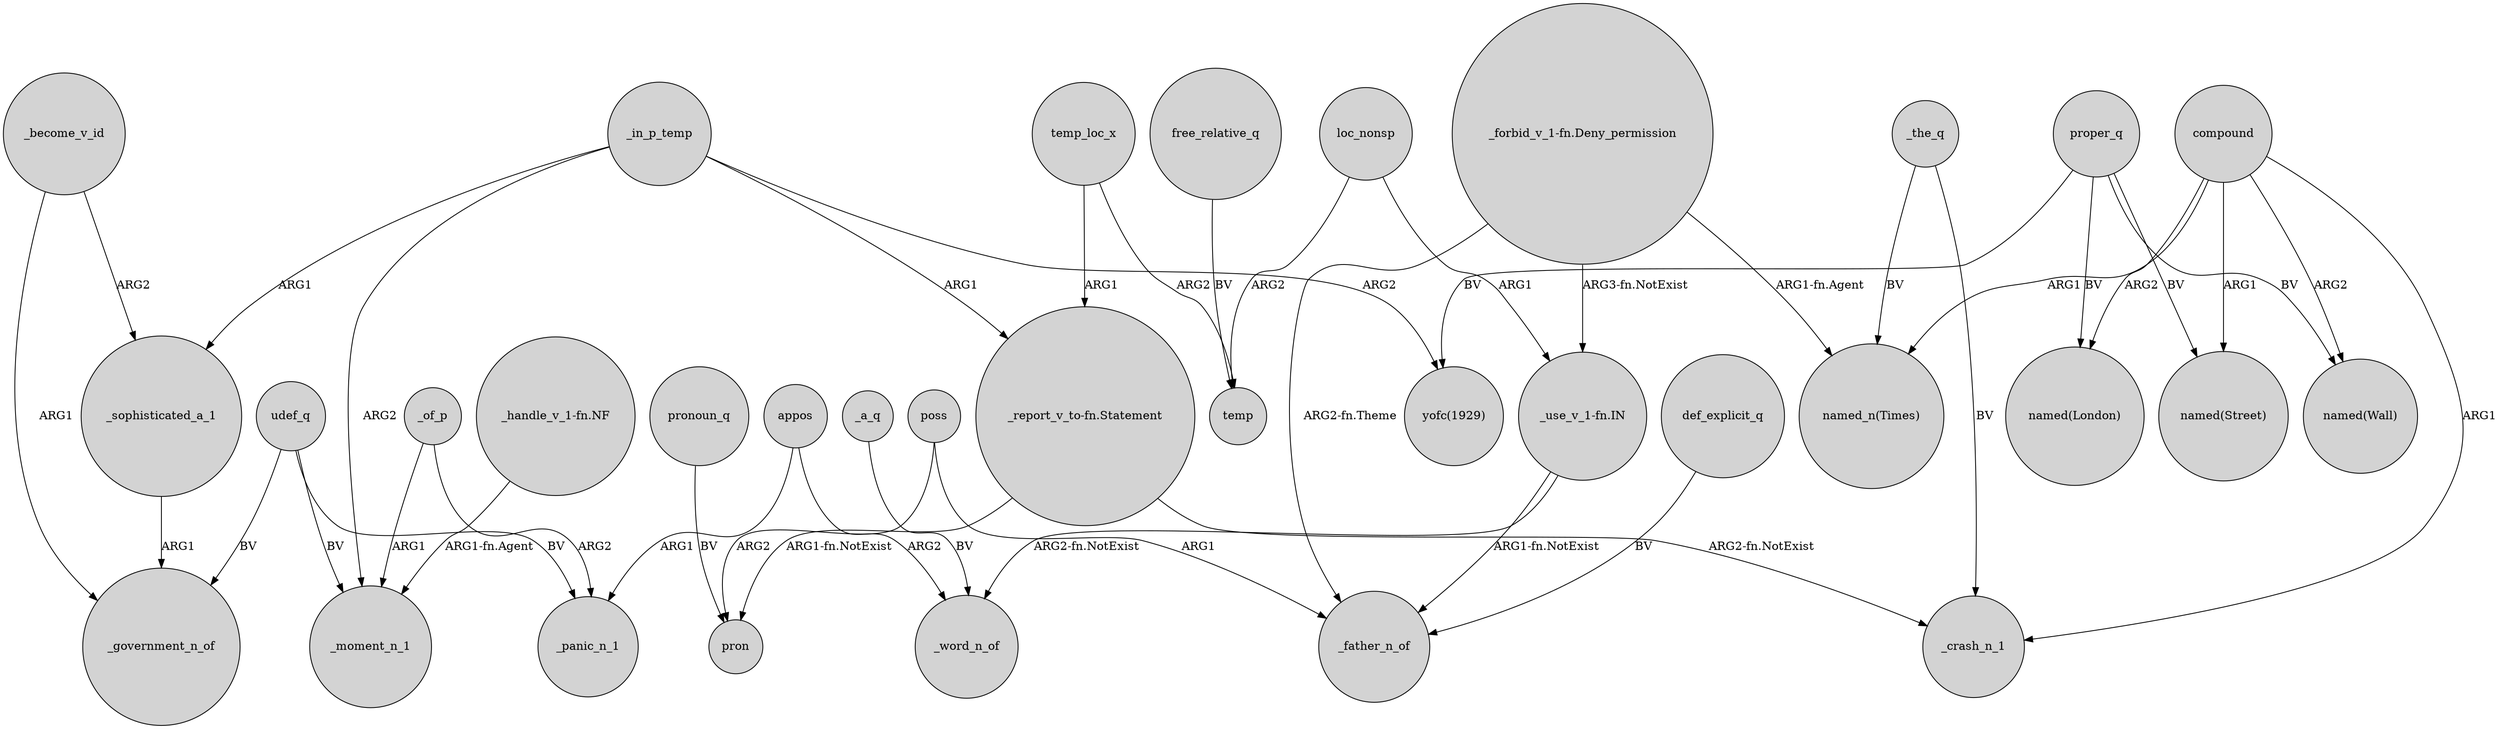 digraph {
	node [shape=circle style=filled]
	_become_v_id -> _sophisticated_a_1 [label=ARG2]
	_a_q -> _word_n_of [label=BV]
	"_forbid_v_1-fn.Deny_permission" -> "_use_v_1-fn.IN" [label="ARG3-fn.NotExist"]
	poss -> pron [label=ARG2]
	udef_q -> _government_n_of [label=BV]
	_in_p_temp -> "_report_v_to-fn.Statement" [label=ARG1]
	compound -> "named(Street)" [label=ARG1]
	proper_q -> "named(Wall)" [label=BV]
	compound -> _crash_n_1 [label=ARG1]
	_of_p -> _moment_n_1 [label=ARG1]
	_in_p_temp -> _moment_n_1 [label=ARG2]
	def_explicit_q -> _father_n_of [label=BV]
	"_forbid_v_1-fn.Deny_permission" -> _father_n_of [label="ARG2-fn.Theme"]
	appos -> _panic_n_1 [label=ARG1]
	proper_q -> "yofc(1929)" [label=BV]
	"_report_v_to-fn.Statement" -> pron [label="ARG1-fn.NotExist"]
	proper_q -> "named(Street)" [label=BV]
	_in_p_temp -> _sophisticated_a_1 [label=ARG1]
	_in_p_temp -> "yofc(1929)" [label=ARG2]
	pronoun_q -> pron [label=BV]
	temp_loc_x -> temp [label=ARG2]
	_sophisticated_a_1 -> _government_n_of [label=ARG1]
	"_forbid_v_1-fn.Deny_permission" -> "named_n(Times)" [label="ARG1-fn.Agent"]
	poss -> _father_n_of [label=ARG1]
	loc_nonsp -> temp [label=ARG2]
	compound -> "named(Wall)" [label=ARG2]
	"_report_v_to-fn.Statement" -> _crash_n_1 [label="ARG2-fn.NotExist"]
	_become_v_id -> _government_n_of [label=ARG1]
	compound -> "named_n(Times)" [label=ARG1]
	compound -> "named(London)" [label=ARG2]
	proper_q -> "named(London)" [label=BV]
	appos -> _word_n_of [label=ARG2]
	udef_q -> _panic_n_1 [label=BV]
	_the_q -> "named_n(Times)" [label=BV]
	"_use_v_1-fn.IN" -> _father_n_of [label="ARG1-fn.NotExist"]
	udef_q -> _moment_n_1 [label=BV]
	"_use_v_1-fn.IN" -> _word_n_of [label="ARG2-fn.NotExist"]
	"_handle_v_1-fn.NF" -> _moment_n_1 [label="ARG1-fn.Agent"]
	loc_nonsp -> "_use_v_1-fn.IN" [label=ARG1]
	_the_q -> _crash_n_1 [label=BV]
	_of_p -> _panic_n_1 [label=ARG2]
	free_relative_q -> temp [label=BV]
	temp_loc_x -> "_report_v_to-fn.Statement" [label=ARG1]
}
